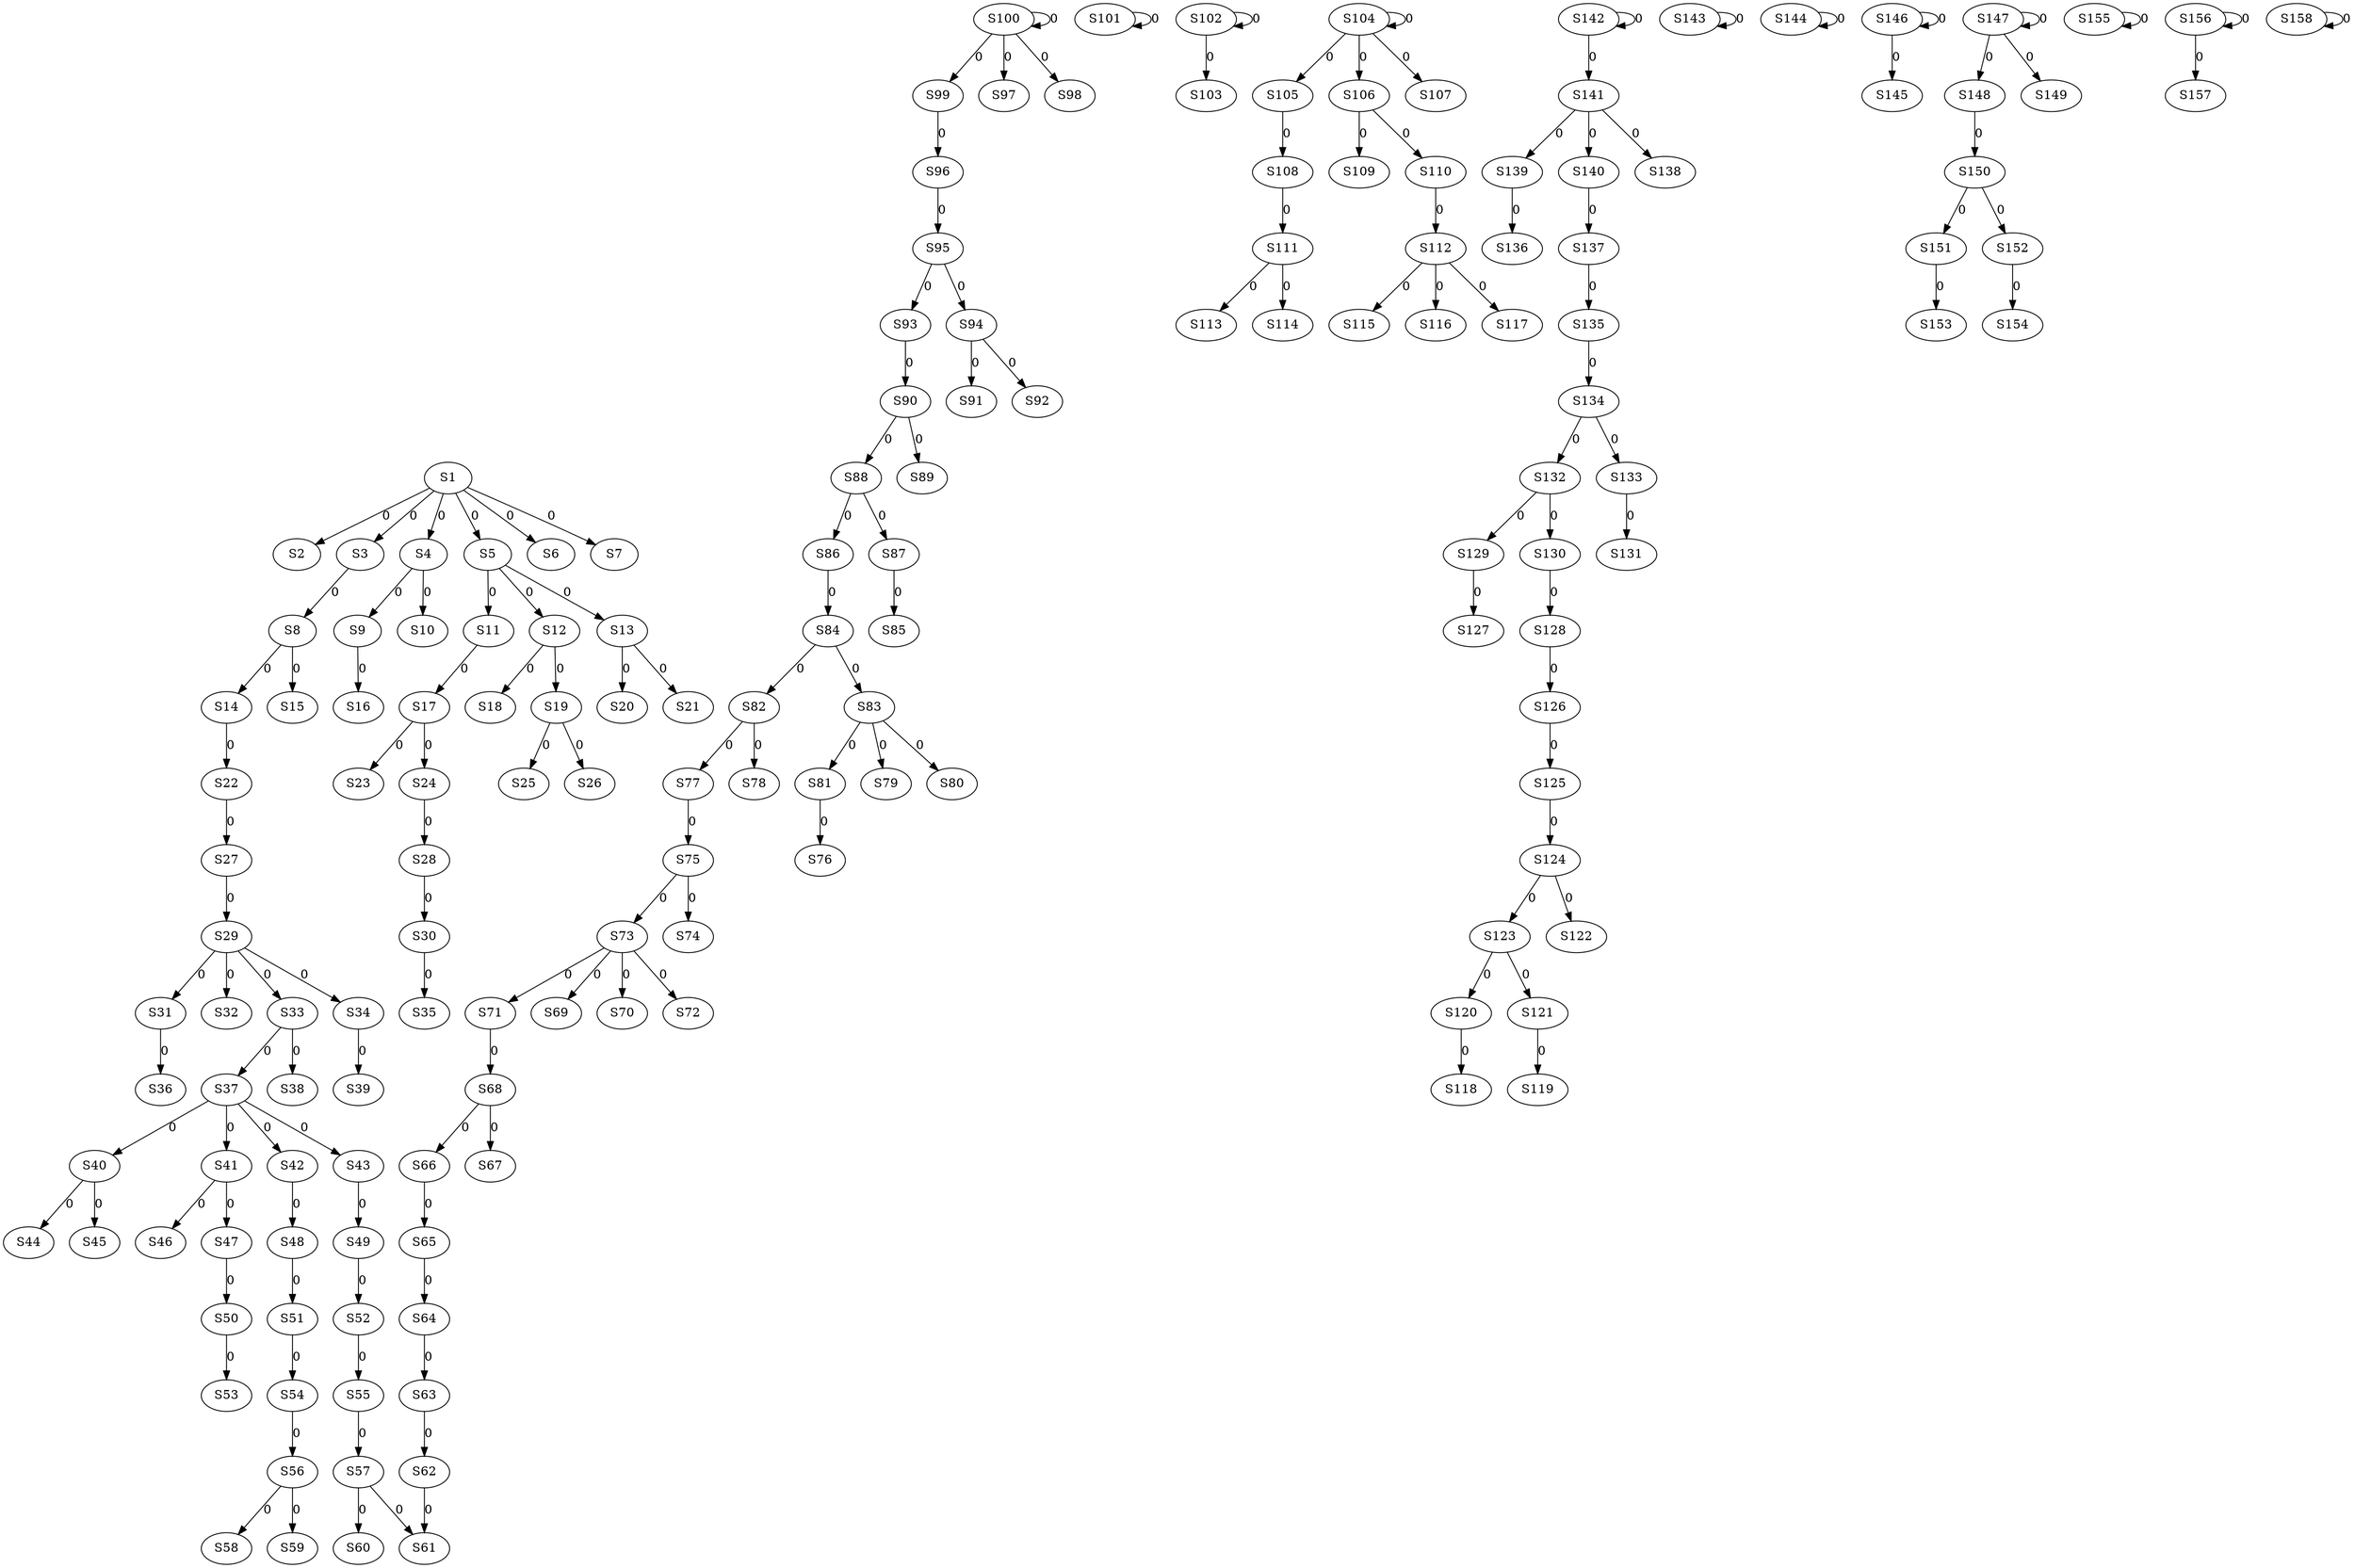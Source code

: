 strict digraph {
	S1 -> S2 [ label = 0 ];
	S1 -> S3 [ label = 0 ];
	S1 -> S4 [ label = 0 ];
	S1 -> S5 [ label = 0 ];
	S1 -> S6 [ label = 0 ];
	S1 -> S7 [ label = 0 ];
	S3 -> S8 [ label = 0 ];
	S4 -> S9 [ label = 0 ];
	S4 -> S10 [ label = 0 ];
	S5 -> S11 [ label = 0 ];
	S5 -> S12 [ label = 0 ];
	S5 -> S13 [ label = 0 ];
	S8 -> S14 [ label = 0 ];
	S8 -> S15 [ label = 0 ];
	S9 -> S16 [ label = 0 ];
	S11 -> S17 [ label = 0 ];
	S12 -> S18 [ label = 0 ];
	S12 -> S19 [ label = 0 ];
	S13 -> S20 [ label = 0 ];
	S13 -> S21 [ label = 0 ];
	S14 -> S22 [ label = 0 ];
	S17 -> S23 [ label = 0 ];
	S17 -> S24 [ label = 0 ];
	S19 -> S25 [ label = 0 ];
	S19 -> S26 [ label = 0 ];
	S22 -> S27 [ label = 0 ];
	S24 -> S28 [ label = 0 ];
	S27 -> S29 [ label = 0 ];
	S28 -> S30 [ label = 0 ];
	S29 -> S31 [ label = 0 ];
	S29 -> S32 [ label = 0 ];
	S29 -> S33 [ label = 0 ];
	S29 -> S34 [ label = 0 ];
	S30 -> S35 [ label = 0 ];
	S31 -> S36 [ label = 0 ];
	S33 -> S37 [ label = 0 ];
	S33 -> S38 [ label = 0 ];
	S34 -> S39 [ label = 0 ];
	S37 -> S40 [ label = 0 ];
	S37 -> S41 [ label = 0 ];
	S37 -> S42 [ label = 0 ];
	S37 -> S43 [ label = 0 ];
	S40 -> S44 [ label = 0 ];
	S40 -> S45 [ label = 0 ];
	S41 -> S46 [ label = 0 ];
	S41 -> S47 [ label = 0 ];
	S42 -> S48 [ label = 0 ];
	S43 -> S49 [ label = 0 ];
	S47 -> S50 [ label = 0 ];
	S48 -> S51 [ label = 0 ];
	S49 -> S52 [ label = 0 ];
	S50 -> S53 [ label = 0 ];
	S51 -> S54 [ label = 0 ];
	S52 -> S55 [ label = 0 ];
	S54 -> S56 [ label = 0 ];
	S55 -> S57 [ label = 0 ];
	S56 -> S58 [ label = 0 ];
	S56 -> S59 [ label = 0 ];
	S57 -> S60 [ label = 0 ];
	S62 -> S61 [ label = 0 ];
	S63 -> S62 [ label = 0 ];
	S64 -> S63 [ label = 0 ];
	S65 -> S64 [ label = 0 ];
	S66 -> S65 [ label = 0 ];
	S68 -> S66 [ label = 0 ];
	S68 -> S67 [ label = 0 ];
	S71 -> S68 [ label = 0 ];
	S73 -> S69 [ label = 0 ];
	S73 -> S70 [ label = 0 ];
	S73 -> S71 [ label = 0 ];
	S73 -> S72 [ label = 0 ];
	S75 -> S73 [ label = 0 ];
	S75 -> S74 [ label = 0 ];
	S77 -> S75 [ label = 0 ];
	S81 -> S76 [ label = 0 ];
	S82 -> S77 [ label = 0 ];
	S82 -> S78 [ label = 0 ];
	S83 -> S79 [ label = 0 ];
	S83 -> S80 [ label = 0 ];
	S83 -> S81 [ label = 0 ];
	S84 -> S82 [ label = 0 ];
	S84 -> S83 [ label = 0 ];
	S86 -> S84 [ label = 0 ];
	S87 -> S85 [ label = 0 ];
	S88 -> S86 [ label = 0 ];
	S88 -> S87 [ label = 0 ];
	S90 -> S88 [ label = 0 ];
	S90 -> S89 [ label = 0 ];
	S93 -> S90 [ label = 0 ];
	S94 -> S91 [ label = 0 ];
	S94 -> S92 [ label = 0 ];
	S95 -> S93 [ label = 0 ];
	S95 -> S94 [ label = 0 ];
	S96 -> S95 [ label = 0 ];
	S99 -> S96 [ label = 0 ];
	S100 -> S97 [ label = 0 ];
	S100 -> S98 [ label = 0 ];
	S100 -> S99 [ label = 0 ];
	S100 -> S100 [ label = 0 ];
	S101 -> S101 [ label = 0 ];
	S102 -> S102 [ label = 0 ];
	S102 -> S103 [ label = 0 ];
	S104 -> S104 [ label = 0 ];
	S104 -> S105 [ label = 0 ];
	S104 -> S106 [ label = 0 ];
	S104 -> S107 [ label = 0 ];
	S105 -> S108 [ label = 0 ];
	S106 -> S109 [ label = 0 ];
	S106 -> S110 [ label = 0 ];
	S108 -> S111 [ label = 0 ];
	S110 -> S112 [ label = 0 ];
	S111 -> S113 [ label = 0 ];
	S111 -> S114 [ label = 0 ];
	S112 -> S115 [ label = 0 ];
	S112 -> S116 [ label = 0 ];
	S112 -> S117 [ label = 0 ];
	S120 -> S118 [ label = 0 ];
	S121 -> S119 [ label = 0 ];
	S123 -> S120 [ label = 0 ];
	S123 -> S121 [ label = 0 ];
	S124 -> S122 [ label = 0 ];
	S124 -> S123 [ label = 0 ];
	S125 -> S124 [ label = 0 ];
	S126 -> S125 [ label = 0 ];
	S128 -> S126 [ label = 0 ];
	S129 -> S127 [ label = 0 ];
	S130 -> S128 [ label = 0 ];
	S132 -> S129 [ label = 0 ];
	S132 -> S130 [ label = 0 ];
	S133 -> S131 [ label = 0 ];
	S134 -> S132 [ label = 0 ];
	S134 -> S133 [ label = 0 ];
	S135 -> S134 [ label = 0 ];
	S137 -> S135 [ label = 0 ];
	S139 -> S136 [ label = 0 ];
	S140 -> S137 [ label = 0 ];
	S141 -> S138 [ label = 0 ];
	S141 -> S139 [ label = 0 ];
	S141 -> S140 [ label = 0 ];
	S142 -> S141 [ label = 0 ];
	S142 -> S142 [ label = 0 ];
	S143 -> S143 [ label = 0 ];
	S144 -> S144 [ label = 0 ];
	S146 -> S145 [ label = 0 ];
	S146 -> S146 [ label = 0 ];
	S147 -> S147 [ label = 0 ];
	S147 -> S148 [ label = 0 ];
	S147 -> S149 [ label = 0 ];
	S148 -> S150 [ label = 0 ];
	S150 -> S151 [ label = 0 ];
	S150 -> S152 [ label = 0 ];
	S151 -> S153 [ label = 0 ];
	S152 -> S154 [ label = 0 ];
	S155 -> S155 [ label = 0 ];
	S156 -> S156 [ label = 0 ];
	S156 -> S157 [ label = 0 ];
	S158 -> S158 [ label = 0 ];
	S57 -> S61 [ label = 0 ];
}